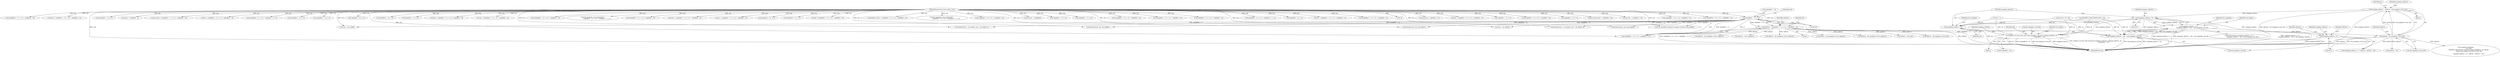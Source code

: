 digraph "0_libmodbus_5ccdf5ef79d742640355d1132fa9e2abc7fbaefc@integer" {
"1000707" [label="(Call,mapping_address = address - mb_mapping->start_bits)"];
"1000709" [label="(Call,address - mb_mapping->start_bits)"];
"1000160" [label="(Call,address = (req[offset + 1] << 8) + req[offset + 2])"];
"1000163" [label="(Call,req[offset + 1] << 8)"];
"1000116" [label="(MethodParameterIn,const uint8_t *req)"];
"1000744" [label="(Call,mapping_address < 0)"];
"1000743" [label="(Call,mapping_address < 0 ||\n                   (mapping_address + nb) > mb_mapping->nb_bits)"];
"1000747" [label="(Call,(mapping_address + nb) > mb_mapping->nb_bits)"];
"1000748" [label="(Call,mapping_address + nb)"];
"1000766" [label="(Call,mapping_address < 0)"];
"1000775" [label="(Call,modbus_set_bits_from_bytes(mb_mapping->tab_bits, mapping_address, nb,\n                                       &req[offset + 6]))"];
"1000263" [label="(Call,address - start_bits)"];
"1000824" [label="(Call,nb_bytes = req[offset + 5])"];
"1000780" [label="(Identifier,nb)"];
"1000163" [label="(Call,req[offset + 1] << 8)"];
"1000116" [label="(MethodParameterIn,const uint8_t *req)"];
"1000245" [label="(Call,nb = (req[offset + 3] << 8) + req[offset + 4])"];
"1001112" [label="(Call,memcpy(rsp, req, req_length))"];
"1000707" [label="(Call,mapping_address = address - mb_mapping->start_bits)"];
"1000161" [label="(Identifier,address)"];
"1000686" [label="(Call,req[offset + 3] << 8)"];
"1000777" [label="(Identifier,mb_mapping)"];
"1001083" [label="(Call,(req[offset + 5] << 8) + req[offset + 6])"];
"1001126" [label="(Call,req[offset + 3] << 8)"];
"1000529" [label="(Call,address - mb_mapping->start_bits)"];
"1000717" [label="(Identifier,nb)"];
"1000750" [label="(Identifier,nb)"];
"1001171" [label="(Call,nb_write_bytes = req[offset + 9])"];
"1000699" [label="(Call,nb_bits = req[offset + 5])"];
"1001410" [label="(MethodReturn,int)"];
"1000810" [label="(Call,(req[offset + 3] << 8) + req[offset + 4])"];
"1000652" [label="(Call,(req[offset + 3] << 8) + req[offset + 4])"];
"1000756" [label="(Identifier,rsp_length)"];
"1000771" [label="(Identifier,address)"];
"1000716" [label="(Call,nb < 1)"];
"1001157" [label="(Call,(req[offset + 7] << 8) + req[offset + 8])"];
"1000559" [label="(Call,data = (req[offset + 3] << 8) + req[offset + 4])"];
"1000723" [label="(Call,nb_bits * 8 < nb)"];
"1000793" [label="(Call,memcpy(rsp + rsp_length, req + rsp_length, 4))"];
"1000177" [label="(Identifier,sft)"];
"1000620" [label="(Call,address - mb_mapping->start_registers)"];
"1000811" [label="(Call,req[offset + 3] << 8)"];
"1000148" [label="(Call,slave = req[offset - 1])"];
"1000418" [label="(Call,address - start_registers)"];
"1000681" [label="(Block,)"];
"1001155" [label="(Call,nb_write = (req[offset + 7] << 8) + req[offset + 8])"];
"1001123" [label="(Call,nb = (req[offset + 3] << 8) + req[offset + 4])"];
"1001327" [label="(Call,(req[offset + j] << 8) + req[offset + j + 1])"];
"1000742" [label="(ControlStructure,if (mapping_address < 0 ||\n                   (mapping_address + nb) > mb_mapping->nb_bits))"];
"1000709" [label="(Call,address - mb_mapping->start_bits)"];
"1000767" [label="(Identifier,mapping_address)"];
"1000164" [label="(Call,req[offset + 1])"];
"1001084" [label="(Call,req[offset + 5] << 8)"];
"1000769" [label="(Identifier,address)"];
"1000752" [label="(Identifier,mb_mapping)"];
"1000746" [label="(Literal,0)"];
"1001068" [label="(Call,req[offset + 3] << 8)"];
"1000770" [label="(Call,address + nb)"];
"1000834" [label="(Call,address - mb_mapping->start_registers)"];
"1000797" [label="(Call,req + rsp_length)"];
"1000743" [label="(Call,mapping_address < 0 ||\n                   (mapping_address + nb) > mb_mapping->nb_bits)"];
"1001328" [label="(Call,req[offset + j] << 8)"];
"1000949" [label="(Call,memcpy(rsp + rsp_length, req + rsp_length, 4))"];
"1000160" [label="(Call,address = (req[offset + 1] << 8) + req[offset + 2])"];
"1000119" [label="(Block,)"];
"1000403" [label="(Call,req[offset + 3] << 8)"];
"1001142" [label="(Call,req[offset + 5] << 8)"];
"1001065" [label="(Call,and = (req[offset + 3] << 8) + req[offset + 4])"];
"1000774" [label="(Block,)"];
"1000708" [label="(Identifier,mapping_address)"];
"1000808" [label="(Call,nb = (req[offset + 3] << 8) + req[offset + 4])"];
"1000711" [label="(Call,mb_mapping->start_bits)"];
"1000169" [label="(Literal,8)"];
"1000189" [label="(Call,ctx->backend->prepare_response_tid(req, &req_length))"];
"1000247" [label="(Call,(req[offset + 3] << 8) + req[offset + 4])"];
"1000922" [label="(Call,mb_mapping->tab_registers[i] =\n                    (req[offset + j] << 8) + req[offset + j + 1])"];
"1001141" [label="(Call,(req[offset + 5] << 8) + req[offset + 6])"];
"1000650" [label="(Call,data = (req[offset + 3] << 8) + req[offset + 4])"];
"1001081" [label="(Call,or = (req[offset + 5] << 8) + req[offset + 6])"];
"1000775" [label="(Call,modbus_set_bits_from_bytes(mb_mapping->tab_bits, mapping_address, nb,\n                                       &req[offset + 6]))"];
"1000757" [label="(Call,response_exception(\n                ctx, &sft,\n                MODBUS_EXCEPTION_ILLEGAL_DATA_ADDRESS, rsp, FALSE,\n                \"Illegal data address 0x%0X in write_bits\n\",\n                mapping_address < 0 ? address : address + nb))"];
"1000248" [label="(Call,req[offset + 3] << 8)"];
"1000653" [label="(Call,req[offset + 3] << 8)"];
"1000766" [label="(Call,mapping_address < 0)"];
"1000683" [label="(Call,nb = (req[offset + 3] << 8) + req[offset + 4])"];
"1000953" [label="(Call,req + rsp_length)"];
"1001139" [label="(Call,address_write = (req[offset + 5] << 8) + req[offset + 6])"];
"1001321" [label="(Call,mb_mapping->tab_registers[i] =\n                    (req[offset + j] << 8) + req[offset + j + 1])"];
"1000768" [label="(Literal,0)"];
"1000779" [label="(Identifier,mapping_address)"];
"1000765" [label="(Call,mapping_address < 0 ? address : address + nb)"];
"1000781" [label="(Call,&req[offset + 6])"];
"1001125" [label="(Call,(req[offset + 3] << 8) + req[offset + 4])"];
"1000749" [label="(Identifier,mapping_address)"];
"1000745" [label="(Identifier,mapping_address)"];
"1000162" [label="(Call,(req[offset + 1] << 8) + req[offset + 2])"];
"1000155" [label="(Call,function = req[offset])"];
"1000720" [label="(Call,MODBUS_MAX_WRITE_BITS < nb)"];
"1000562" [label="(Call,req[offset + 3] << 8)"];
"1001158" [label="(Call,req[offset + 7] << 8)"];
"1000751" [label="(Call,mb_mapping->nb_bits)"];
"1000747" [label="(Call,(mapping_address + nb) > mb_mapping->nb_bits)"];
"1000672" [label="(Call,memcpy(rsp, req, req_length))"];
"1000402" [label="(Call,(req[offset + 3] << 8) + req[offset + 4])"];
"1001067" [label="(Call,(req[offset + 3] << 8) + req[offset + 4])"];
"1000776" [label="(Call,mb_mapping->tab_bits)"];
"1000685" [label="(Call,(req[offset + 3] << 8) + req[offset + 4])"];
"1000788" [label="(Identifier,rsp_length)"];
"1000593" [label="(Call,memcpy(rsp, req, req_length))"];
"1000928" [label="(Call,(req[offset + j] << 8) + req[offset + j + 1])"];
"1000748" [label="(Call,mapping_address + nb)"];
"1000929" [label="(Call,req[offset + j] << 8)"];
"1001027" [label="(Call,address - mb_mapping->start_registers)"];
"1000400" [label="(Call,nb = (req[offset + 3] << 8) + req[offset + 4])"];
"1000710" [label="(Identifier,address)"];
"1000561" [label="(Call,(req[offset + 3] << 8) + req[offset + 4])"];
"1001181" [label="(Call,address - mb_mapping->start_registers)"];
"1000744" [label="(Call,mapping_address < 0)"];
"1000171" [label="(Identifier,req)"];
"1000707" -> "1000681"  [label="AST: "];
"1000707" -> "1000709"  [label="CFG: "];
"1000708" -> "1000707"  [label="AST: "];
"1000709" -> "1000707"  [label="AST: "];
"1000717" -> "1000707"  [label="CFG: "];
"1000707" -> "1001410"  [label="DDG: address - mb_mapping->start_bits"];
"1000707" -> "1001410"  [label="DDG: mapping_address"];
"1000709" -> "1000707"  [label="DDG: address"];
"1000709" -> "1000707"  [label="DDG: mb_mapping->start_bits"];
"1000707" -> "1000744"  [label="DDG: mapping_address"];
"1000709" -> "1000711"  [label="CFG: "];
"1000710" -> "1000709"  [label="AST: "];
"1000711" -> "1000709"  [label="AST: "];
"1000709" -> "1001410"  [label="DDG: mb_mapping->start_bits"];
"1000709" -> "1001410"  [label="DDG: address"];
"1000160" -> "1000709"  [label="DDG: address"];
"1000709" -> "1000757"  [label="DDG: address"];
"1000709" -> "1000765"  [label="DDG: address"];
"1000709" -> "1000770"  [label="DDG: address"];
"1000160" -> "1000119"  [label="AST: "];
"1000160" -> "1000162"  [label="CFG: "];
"1000161" -> "1000160"  [label="AST: "];
"1000162" -> "1000160"  [label="AST: "];
"1000177" -> "1000160"  [label="CFG: "];
"1000160" -> "1001410"  [label="DDG: (req[offset + 1] << 8) + req[offset + 2]"];
"1000160" -> "1001410"  [label="DDG: address"];
"1000163" -> "1000160"  [label="DDG: req[offset + 1]"];
"1000163" -> "1000160"  [label="DDG: 8"];
"1000116" -> "1000160"  [label="DDG: req"];
"1000160" -> "1000263"  [label="DDG: address"];
"1000160" -> "1000418"  [label="DDG: address"];
"1000160" -> "1000529"  [label="DDG: address"];
"1000160" -> "1000620"  [label="DDG: address"];
"1000160" -> "1000834"  [label="DDG: address"];
"1000160" -> "1001027"  [label="DDG: address"];
"1000160" -> "1001181"  [label="DDG: address"];
"1000163" -> "1000162"  [label="AST: "];
"1000163" -> "1000169"  [label="CFG: "];
"1000164" -> "1000163"  [label="AST: "];
"1000169" -> "1000163"  [label="AST: "];
"1000171" -> "1000163"  [label="CFG: "];
"1000163" -> "1001410"  [label="DDG: req[offset + 1]"];
"1000163" -> "1000162"  [label="DDG: req[offset + 1]"];
"1000163" -> "1000162"  [label="DDG: 8"];
"1000116" -> "1000163"  [label="DDG: req"];
"1000163" -> "1000189"  [label="DDG: req[offset + 1]"];
"1000163" -> "1000593"  [label="DDG: req[offset + 1]"];
"1000163" -> "1000672"  [label="DDG: req[offset + 1]"];
"1000163" -> "1000793"  [label="DDG: req[offset + 1]"];
"1000163" -> "1000797"  [label="DDG: req[offset + 1]"];
"1000163" -> "1000949"  [label="DDG: req[offset + 1]"];
"1000163" -> "1000953"  [label="DDG: req[offset + 1]"];
"1000163" -> "1001112"  [label="DDG: req[offset + 1]"];
"1000116" -> "1000114"  [label="AST: "];
"1000116" -> "1001410"  [label="DDG: req"];
"1000116" -> "1000148"  [label="DDG: req"];
"1000116" -> "1000155"  [label="DDG: req"];
"1000116" -> "1000162"  [label="DDG: req"];
"1000116" -> "1000189"  [label="DDG: req"];
"1000116" -> "1000245"  [label="DDG: req"];
"1000116" -> "1000248"  [label="DDG: req"];
"1000116" -> "1000247"  [label="DDG: req"];
"1000116" -> "1000400"  [label="DDG: req"];
"1000116" -> "1000403"  [label="DDG: req"];
"1000116" -> "1000402"  [label="DDG: req"];
"1000116" -> "1000559"  [label="DDG: req"];
"1000116" -> "1000562"  [label="DDG: req"];
"1000116" -> "1000561"  [label="DDG: req"];
"1000116" -> "1000593"  [label="DDG: req"];
"1000116" -> "1000650"  [label="DDG: req"];
"1000116" -> "1000653"  [label="DDG: req"];
"1000116" -> "1000652"  [label="DDG: req"];
"1000116" -> "1000672"  [label="DDG: req"];
"1000116" -> "1000683"  [label="DDG: req"];
"1000116" -> "1000686"  [label="DDG: req"];
"1000116" -> "1000685"  [label="DDG: req"];
"1000116" -> "1000699"  [label="DDG: req"];
"1000116" -> "1000793"  [label="DDG: req"];
"1000116" -> "1000797"  [label="DDG: req"];
"1000116" -> "1000808"  [label="DDG: req"];
"1000116" -> "1000811"  [label="DDG: req"];
"1000116" -> "1000810"  [label="DDG: req"];
"1000116" -> "1000824"  [label="DDG: req"];
"1000116" -> "1000922"  [label="DDG: req"];
"1000116" -> "1000929"  [label="DDG: req"];
"1000116" -> "1000928"  [label="DDG: req"];
"1000116" -> "1000949"  [label="DDG: req"];
"1000116" -> "1000953"  [label="DDG: req"];
"1000116" -> "1001065"  [label="DDG: req"];
"1000116" -> "1001068"  [label="DDG: req"];
"1000116" -> "1001067"  [label="DDG: req"];
"1000116" -> "1001081"  [label="DDG: req"];
"1000116" -> "1001084"  [label="DDG: req"];
"1000116" -> "1001083"  [label="DDG: req"];
"1000116" -> "1001112"  [label="DDG: req"];
"1000116" -> "1001123"  [label="DDG: req"];
"1000116" -> "1001126"  [label="DDG: req"];
"1000116" -> "1001125"  [label="DDG: req"];
"1000116" -> "1001139"  [label="DDG: req"];
"1000116" -> "1001142"  [label="DDG: req"];
"1000116" -> "1001141"  [label="DDG: req"];
"1000116" -> "1001155"  [label="DDG: req"];
"1000116" -> "1001158"  [label="DDG: req"];
"1000116" -> "1001157"  [label="DDG: req"];
"1000116" -> "1001171"  [label="DDG: req"];
"1000116" -> "1001321"  [label="DDG: req"];
"1000116" -> "1001328"  [label="DDG: req"];
"1000116" -> "1001327"  [label="DDG: req"];
"1000744" -> "1000743"  [label="AST: "];
"1000744" -> "1000746"  [label="CFG: "];
"1000745" -> "1000744"  [label="AST: "];
"1000746" -> "1000744"  [label="AST: "];
"1000749" -> "1000744"  [label="CFG: "];
"1000743" -> "1000744"  [label="CFG: "];
"1000744" -> "1000743"  [label="DDG: mapping_address"];
"1000744" -> "1000743"  [label="DDG: 0"];
"1000744" -> "1000747"  [label="DDG: mapping_address"];
"1000744" -> "1000748"  [label="DDG: mapping_address"];
"1000744" -> "1000766"  [label="DDG: mapping_address"];
"1000744" -> "1000775"  [label="DDG: mapping_address"];
"1000743" -> "1000742"  [label="AST: "];
"1000743" -> "1000747"  [label="CFG: "];
"1000747" -> "1000743"  [label="AST: "];
"1000756" -> "1000743"  [label="CFG: "];
"1000777" -> "1000743"  [label="CFG: "];
"1000743" -> "1001410"  [label="DDG: mapping_address < 0"];
"1000743" -> "1001410"  [label="DDG: (mapping_address + nb) > mb_mapping->nb_bits"];
"1000743" -> "1001410"  [label="DDG: mapping_address < 0 ||\n                   (mapping_address + nb) > mb_mapping->nb_bits"];
"1000747" -> "1000743"  [label="DDG: mapping_address + nb"];
"1000747" -> "1000743"  [label="DDG: mb_mapping->nb_bits"];
"1000747" -> "1000751"  [label="CFG: "];
"1000748" -> "1000747"  [label="AST: "];
"1000751" -> "1000747"  [label="AST: "];
"1000747" -> "1001410"  [label="DDG: mb_mapping->nb_bits"];
"1000747" -> "1001410"  [label="DDG: mapping_address + nb"];
"1000723" -> "1000747"  [label="DDG: nb"];
"1000716" -> "1000747"  [label="DDG: nb"];
"1000720" -> "1000747"  [label="DDG: nb"];
"1000748" -> "1000750"  [label="CFG: "];
"1000749" -> "1000748"  [label="AST: "];
"1000750" -> "1000748"  [label="AST: "];
"1000752" -> "1000748"  [label="CFG: "];
"1000748" -> "1001410"  [label="DDG: nb"];
"1000723" -> "1000748"  [label="DDG: nb"];
"1000716" -> "1000748"  [label="DDG: nb"];
"1000720" -> "1000748"  [label="DDG: nb"];
"1000766" -> "1000765"  [label="AST: "];
"1000766" -> "1000768"  [label="CFG: "];
"1000767" -> "1000766"  [label="AST: "];
"1000768" -> "1000766"  [label="AST: "];
"1000769" -> "1000766"  [label="CFG: "];
"1000771" -> "1000766"  [label="CFG: "];
"1000766" -> "1001410"  [label="DDG: mapping_address"];
"1000775" -> "1000774"  [label="AST: "];
"1000775" -> "1000781"  [label="CFG: "];
"1000776" -> "1000775"  [label="AST: "];
"1000779" -> "1000775"  [label="AST: "];
"1000780" -> "1000775"  [label="AST: "];
"1000781" -> "1000775"  [label="AST: "];
"1000788" -> "1000775"  [label="CFG: "];
"1000775" -> "1001410"  [label="DDG: nb"];
"1000775" -> "1001410"  [label="DDG: &req[offset + 6]"];
"1000775" -> "1001410"  [label="DDG: mb_mapping->tab_bits"];
"1000775" -> "1001410"  [label="DDG: mapping_address"];
"1000775" -> "1001410"  [label="DDG: modbus_set_bits_from_bytes(mb_mapping->tab_bits, mapping_address, nb,\n                                       &req[offset + 6])"];
"1000723" -> "1000775"  [label="DDG: nb"];
"1000720" -> "1000775"  [label="DDG: nb"];
"1000716" -> "1000775"  [label="DDG: nb"];
}
